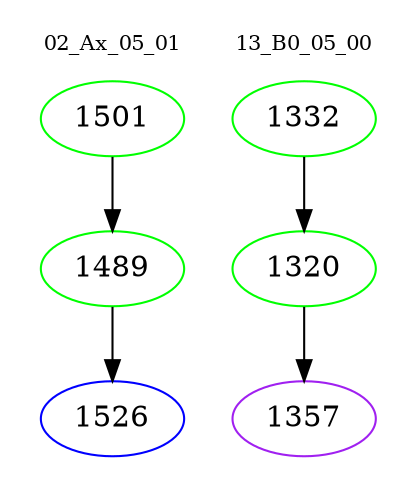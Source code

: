 digraph{
subgraph cluster_0 {
color = white
label = "02_Ax_05_01";
fontsize=10;
T0_1501 [label="1501", color="green"]
T0_1501 -> T0_1489 [color="black"]
T0_1489 [label="1489", color="green"]
T0_1489 -> T0_1526 [color="black"]
T0_1526 [label="1526", color="blue"]
}
subgraph cluster_1 {
color = white
label = "13_B0_05_00";
fontsize=10;
T1_1332 [label="1332", color="green"]
T1_1332 -> T1_1320 [color="black"]
T1_1320 [label="1320", color="green"]
T1_1320 -> T1_1357 [color="black"]
T1_1357 [label="1357", color="purple"]
}
}
